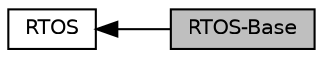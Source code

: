 digraph "RTOS-Base"
{
  edge [fontname="Helvetica",fontsize="10",labelfontname="Helvetica",labelfontsize="10"];
  node [fontname="Helvetica",fontsize="10",shape=record];
  rankdir=LR;
  Node0 [label="RTOS-Base",height=0.2,width=0.4,color="black", fillcolor="grey75", style="filled", fontcolor="black"];
  Node1 [label="RTOS",height=0.2,width=0.4,color="black", fillcolor="white", style="filled",URL="$group__RTOS.html"];
  Node1->Node0 [shape=plaintext, dir="back", style="solid"];
}
